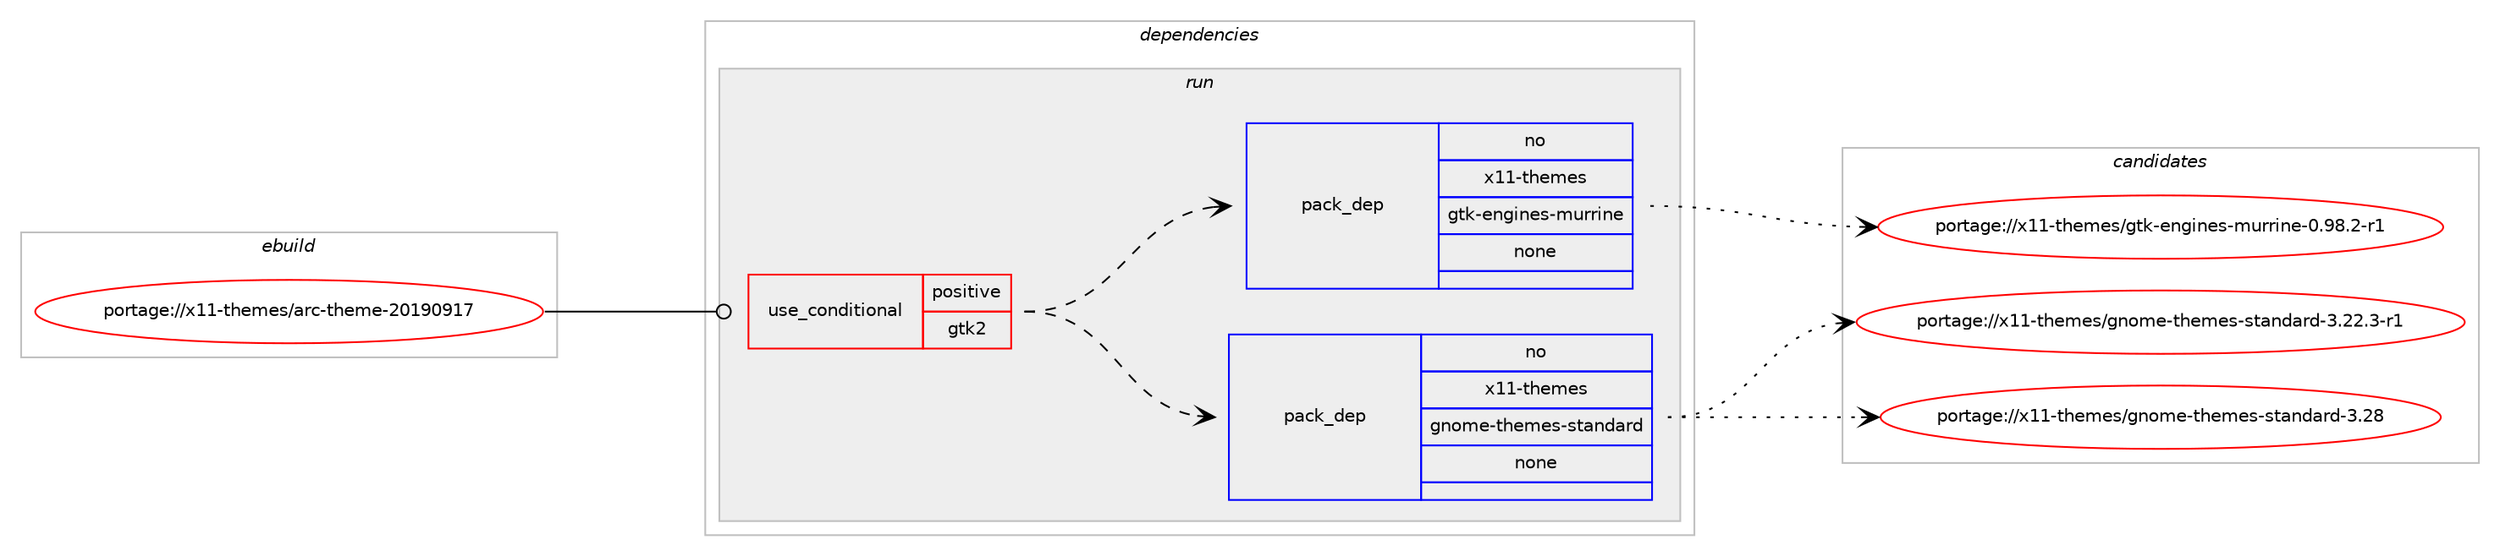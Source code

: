 digraph prolog {

# *************
# Graph options
# *************

newrank=true;
concentrate=true;
compound=true;
graph [rankdir=LR,fontname=Helvetica,fontsize=10,ranksep=1.5];#, ranksep=2.5, nodesep=0.2];
edge  [arrowhead=vee];
node  [fontname=Helvetica,fontsize=10];

# **********
# The ebuild
# **********

subgraph cluster_leftcol {
color=gray;
rank=same;
label=<<i>ebuild</i>>;
id [label="portage://x11-themes/arc-theme-20190917", color=red, width=4, href="../x11-themes/arc-theme-20190917.svg"];
}

# ****************
# The dependencies
# ****************

subgraph cluster_midcol {
color=gray;
label=<<i>dependencies</i>>;
subgraph cluster_compile {
fillcolor="#eeeeee";
style=filled;
label=<<i>compile</i>>;
}
subgraph cluster_compileandrun {
fillcolor="#eeeeee";
style=filled;
label=<<i>compile and run</i>>;
}
subgraph cluster_run {
fillcolor="#eeeeee";
style=filled;
label=<<i>run</i>>;
subgraph cond109004 {
dependency458036 [label=<<TABLE BORDER="0" CELLBORDER="1" CELLSPACING="0" CELLPADDING="4"><TR><TD ROWSPAN="3" CELLPADDING="10">use_conditional</TD></TR><TR><TD>positive</TD></TR><TR><TD>gtk2</TD></TR></TABLE>>, shape=none, color=red];
subgraph pack340758 {
dependency458037 [label=<<TABLE BORDER="0" CELLBORDER="1" CELLSPACING="0" CELLPADDING="4" WIDTH="220"><TR><TD ROWSPAN="6" CELLPADDING="30">pack_dep</TD></TR><TR><TD WIDTH="110">no</TD></TR><TR><TD>x11-themes</TD></TR><TR><TD>gnome-themes-standard</TD></TR><TR><TD>none</TD></TR><TR><TD></TD></TR></TABLE>>, shape=none, color=blue];
}
dependency458036:e -> dependency458037:w [weight=20,style="dashed",arrowhead="vee"];
subgraph pack340759 {
dependency458038 [label=<<TABLE BORDER="0" CELLBORDER="1" CELLSPACING="0" CELLPADDING="4" WIDTH="220"><TR><TD ROWSPAN="6" CELLPADDING="30">pack_dep</TD></TR><TR><TD WIDTH="110">no</TD></TR><TR><TD>x11-themes</TD></TR><TR><TD>gtk-engines-murrine</TD></TR><TR><TD>none</TD></TR><TR><TD></TD></TR></TABLE>>, shape=none, color=blue];
}
dependency458036:e -> dependency458038:w [weight=20,style="dashed",arrowhead="vee"];
}
id:e -> dependency458036:w [weight=20,style="solid",arrowhead="odot"];
}
}

# **************
# The candidates
# **************

subgraph cluster_choices {
rank=same;
color=gray;
label=<<i>candidates</i>>;

subgraph choice340758 {
color=black;
nodesep=1;
choiceportage1204949451161041011091011154710311011110910145116104101109101115451151169711010097114100455146505046514511449 [label="portage://x11-themes/gnome-themes-standard-3.22.3-r1", color=red, width=4,href="../x11-themes/gnome-themes-standard-3.22.3-r1.svg"];
choiceportage12049494511610410110910111547103110111109101451161041011091011154511511697110100971141004551465056 [label="portage://x11-themes/gnome-themes-standard-3.28", color=red, width=4,href="../x11-themes/gnome-themes-standard-3.28.svg"];
dependency458037:e -> choiceportage1204949451161041011091011154710311011110910145116104101109101115451151169711010097114100455146505046514511449:w [style=dotted,weight="100"];
dependency458037:e -> choiceportage12049494511610410110910111547103110111109101451161041011091011154511511697110100971141004551465056:w [style=dotted,weight="100"];
}
subgraph choice340759 {
color=black;
nodesep=1;
choiceportage120494945116104101109101115471031161074510111010310511010111545109117114114105110101454846575646504511449 [label="portage://x11-themes/gtk-engines-murrine-0.98.2-r1", color=red, width=4,href="../x11-themes/gtk-engines-murrine-0.98.2-r1.svg"];
dependency458038:e -> choiceportage120494945116104101109101115471031161074510111010310511010111545109117114114105110101454846575646504511449:w [style=dotted,weight="100"];
}
}

}
